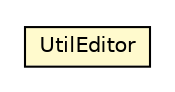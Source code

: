 #!/usr/local/bin/dot
#
# Class diagram 
# Generated by UMLGraph version R5_6-24-gf6e263 (http://www.umlgraph.org/)
#

digraph G {
	edge [fontname="Helvetica",fontsize=10,labelfontname="Helvetica",labelfontsize=10];
	node [fontname="Helvetica",fontsize=10,shape=plaintext];
	nodesep=0.25;
	ranksep=0.5;
	// org.universAAL.support.utils.service.mid.UtilEditor
	c2911 [label=<<table title="org.universAAL.support.utils.service.mid.UtilEditor" border="0" cellborder="1" cellspacing="0" cellpadding="2" port="p" bgcolor="lemonChiffon" href="./UtilEditor.html">
		<tr><td><table border="0" cellspacing="0" cellpadding="1">
<tr><td align="center" balign="center"> UtilEditor </td></tr>
		</table></td></tr>
		</table>>, URL="./UtilEditor.html", fontname="Helvetica", fontcolor="black", fontsize=10.0];
}

